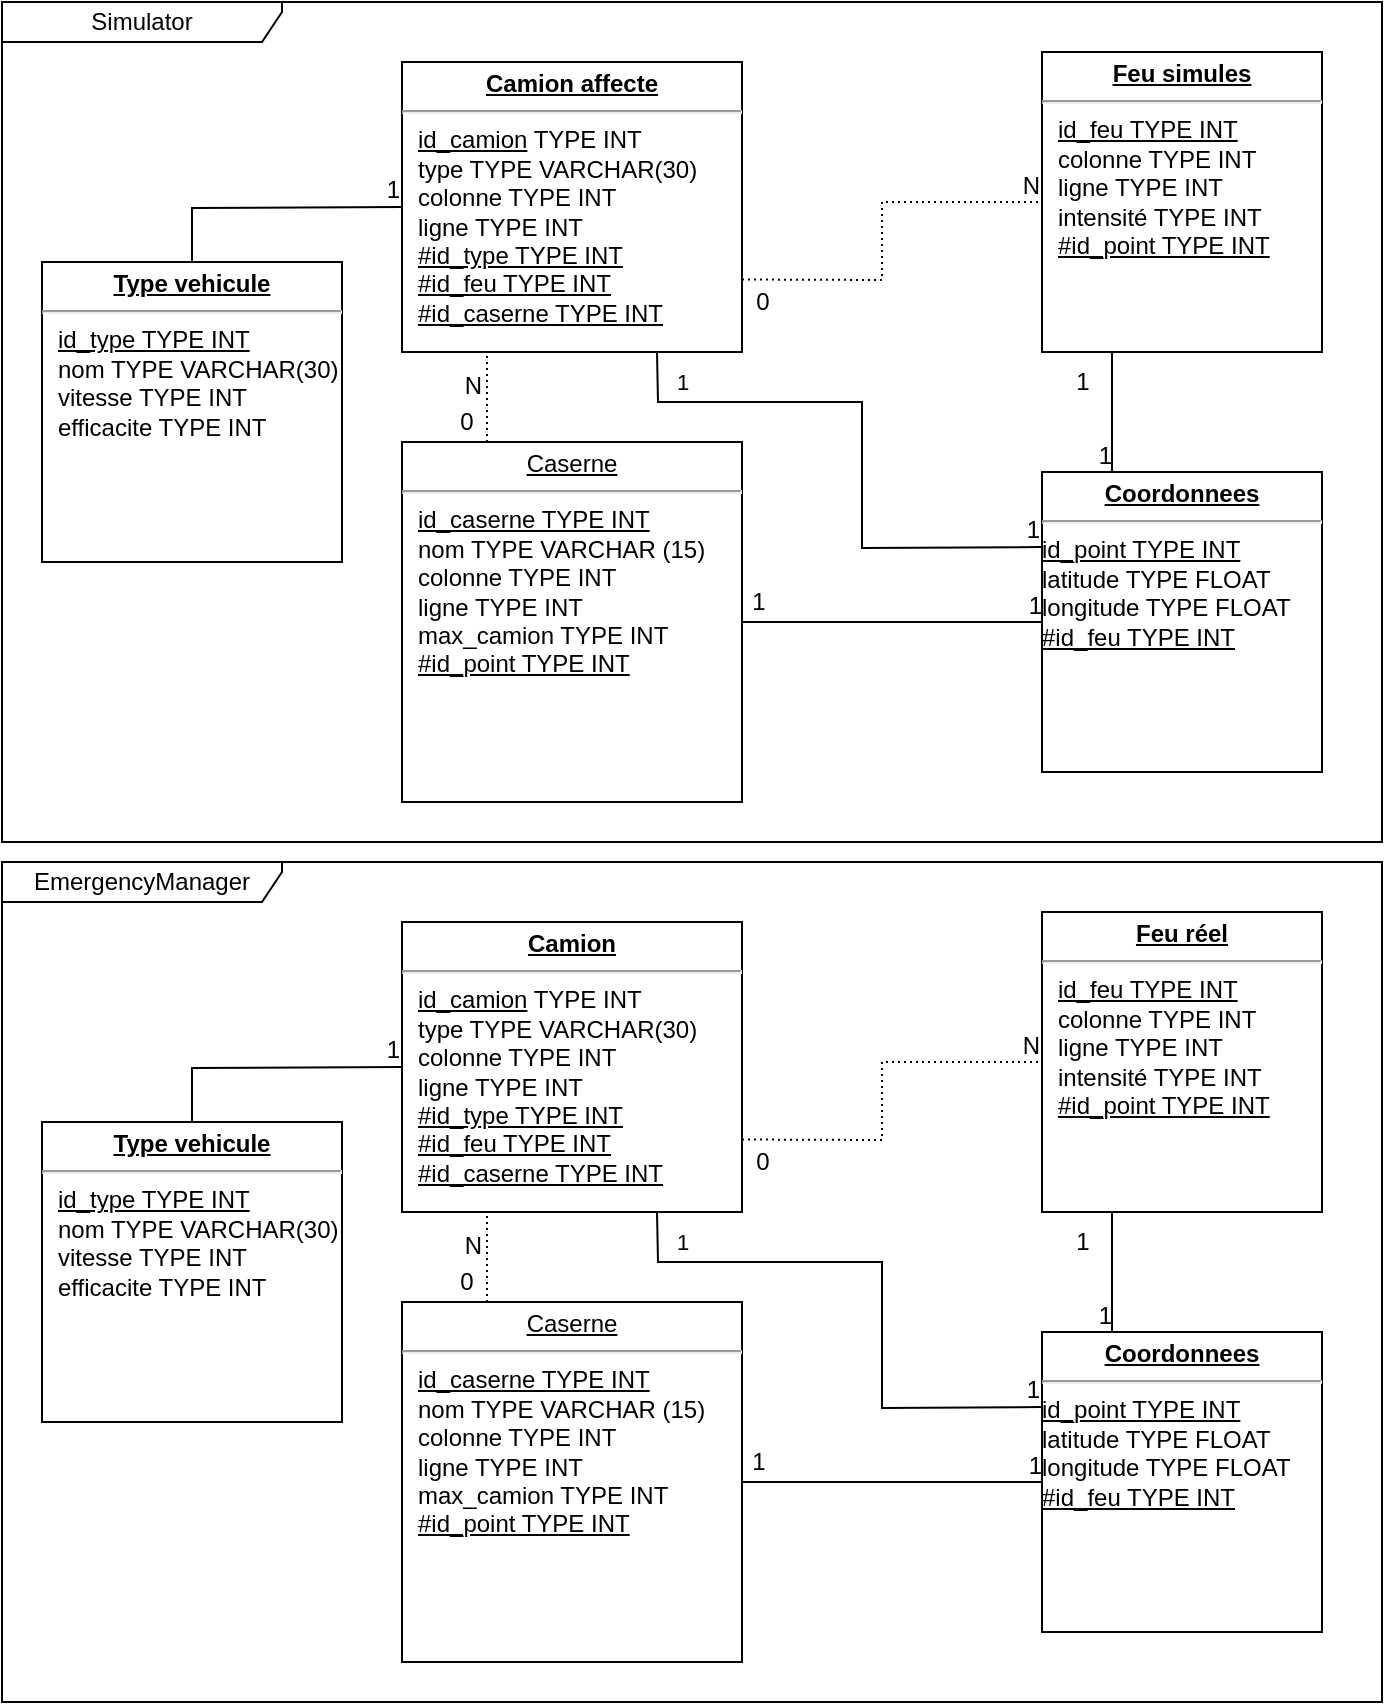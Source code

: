 <mxfile version="12.3.6" type="device" pages="1"><diagram name="Page-1" id="a7904f86-f2b4-8e86-fa97-74104820619b"><mxGraphModel dx="868" dy="457" grid="1" gridSize="10" guides="1" tooltips="1" connect="1" arrows="1" fold="1" page="1" pageScale="1" pageWidth="1100" pageHeight="850" background="#ffffff" math="0" shadow="0"><root><mxCell id="0"/><mxCell id="1" parent="0"/><mxCell id="psJKhmAI5H6ZOcK-ligz-28" value="EmergencyManager" style="shape=umlFrame;whiteSpace=wrap;html=1;width=140;height=20;" vertex="1" parent="1"><mxGeometry x="120" y="440" width="690" height="420" as="geometry"/></mxCell><mxCell id="psJKhmAI5H6ZOcK-ligz-17" value="&lt;p style=&quot;margin: 0px ; margin-top: 4px ; text-align: center ; text-decoration: underline&quot;&gt;&lt;b&gt;Camion&lt;/b&gt;&lt;/p&gt;&lt;hr&gt;&lt;p style=&quot;margin: 0px ; margin-left: 8px&quot;&gt;&lt;u&gt;id_camion&lt;/u&gt; TYPE INT&lt;br&gt;&lt;/p&gt;&lt;p style=&quot;margin: 0px ; margin-left: 8px&quot;&gt;type TYPE VARCHAR(30)&lt;/p&gt;&lt;p style=&quot;margin: 0px ; margin-left: 8px&quot;&gt;colonne TYPE INT&lt;/p&gt;&lt;p style=&quot;margin: 0px ; margin-left: 8px&quot;&gt;ligne TYPE INT&lt;/p&gt;&lt;p style=&quot;margin: 0px ; margin-left: 8px&quot;&gt;&lt;u&gt;#id_type TYPE INT&lt;/u&gt;&lt;br&gt;&lt;/p&gt;&lt;p style=&quot;margin: 0px ; margin-left: 8px&quot;&gt;&lt;u&gt;#id_feu TYPE INT&lt;/u&gt;&lt;/p&gt;&lt;p style=&quot;margin: 0px ; margin-left: 8px&quot;&gt;&lt;u&gt;#id_caserne TYPE INT&lt;/u&gt;&lt;br&gt;&lt;/p&gt;&lt;p style=&quot;margin: 0px ; margin-left: 8px&quot;&gt;&lt;br&gt;&lt;/p&gt;" style="verticalAlign=top;align=left;overflow=fill;fontSize=12;fontFamily=Helvetica;html=1;rounded=0;shadow=0;comic=0;labelBackgroundColor=none;strokeWidth=1" vertex="1" parent="1"><mxGeometry x="320" y="470" width="170" height="145" as="geometry"/></mxCell><mxCell id="psJKhmAI5H6ZOcK-ligz-18" value="&lt;p style=&quot;margin: 0px ; margin-top: 4px ; text-align: center ; text-decoration: underline&quot;&gt;Caserne&lt;br&gt;&lt;/p&gt;&lt;hr&gt;&lt;p style=&quot;margin: 0px ; margin-left: 8px&quot;&gt;&lt;u&gt;id_caserne TYPE INT&lt;/u&gt;&lt;/p&gt;&lt;p style=&quot;margin: 0px ; margin-left: 8px&quot;&gt;nom TYPE VARCHAR (15)&lt;/p&gt;&lt;p style=&quot;margin: 0px ; margin-left: 8px&quot;&gt;colonne TYPE INT&lt;/p&gt;&lt;p style=&quot;margin: 0px ; margin-left: 8px&quot;&gt;ligne TYPE INT&lt;/p&gt;&lt;p style=&quot;margin: 0px ; margin-left: 8px&quot;&gt;max_camion TYPE INT&lt;br&gt;&lt;/p&gt;&lt;p style=&quot;margin: 0px ; margin-left: 8px&quot;&gt;&lt;u&gt;#id_point TYPE INT&lt;/u&gt;&lt;br&gt;&lt;u&gt;&lt;/u&gt;&lt;/p&gt;&lt;p style=&quot;margin: 0px ; margin-left: 8px&quot;&gt;&lt;u&gt;&lt;/u&gt;&lt;br&gt;&lt;/p&gt;" style="verticalAlign=top;align=left;overflow=fill;fontSize=12;fontFamily=Helvetica;html=1;rounded=0;shadow=0;comic=0;labelBackgroundColor=none;strokeWidth=1" vertex="1" parent="1"><mxGeometry x="320" y="660" width="170" height="180" as="geometry"/></mxCell><mxCell id="psJKhmAI5H6ZOcK-ligz-19" value="&lt;p style=&quot;margin: 0px ; margin-top: 4px ; text-align: center ; text-decoration: underline&quot;&gt;&lt;b&gt;Feu réel&lt;/b&gt;&lt;br&gt;&lt;/p&gt;&lt;hr&gt;&lt;p style=&quot;margin: 0px ; margin-left: 8px&quot;&gt;&lt;u&gt;id_feu TYPE INT&lt;/u&gt;&lt;br&gt;&lt;/p&gt;&lt;p style=&quot;margin: 0px ; margin-left: 8px&quot;&gt;colonne TYPE INT&lt;/p&gt;&lt;p style=&quot;margin: 0px ; margin-left: 8px&quot;&gt;ligne TYPE INT&lt;/p&gt;&lt;p style=&quot;margin: 0px ; margin-left: 8px&quot;&gt;intensité TYPE INT&lt;/p&gt;&lt;p style=&quot;margin: 0px ; margin-left: 8px&quot;&gt;&lt;u&gt;#id_point TYPE INT&lt;/u&gt;&lt;br&gt;&lt;/p&gt;" style="verticalAlign=top;align=left;overflow=fill;fontSize=12;fontFamily=Helvetica;html=1;rounded=0;shadow=0;comic=0;labelBackgroundColor=none;strokeWidth=1" vertex="1" parent="1"><mxGeometry x="640" y="465" width="140" height="150" as="geometry"/></mxCell><mxCell id="psJKhmAI5H6ZOcK-ligz-20" value="&lt;p style=&quot;margin: 0px ; margin-top: 4px ; text-align: center ; text-decoration: underline&quot;&gt;&lt;b&gt;Coordonnees&lt;/b&gt;&lt;br&gt;&lt;/p&gt;&lt;hr&gt;&lt;div&gt;&lt;u&gt;id_point TYPE INT&lt;/u&gt;&lt;/div&gt;&lt;div&gt;latitude TYPE FLOAT&lt;/div&gt;&lt;div&gt;longitude TYPE FLOAT&lt;/div&gt;&lt;div&gt;&lt;u&gt;#id_feu TYPE INT&lt;br&gt;&lt;/u&gt;&lt;/div&gt;&lt;div&gt;&lt;br&gt;&lt;/div&gt;" style="verticalAlign=top;align=left;overflow=fill;fontSize=12;fontFamily=Helvetica;html=1;rounded=0;shadow=0;comic=0;labelBackgroundColor=none;strokeWidth=1" vertex="1" parent="1"><mxGeometry x="640" y="675" width="140" height="150" as="geometry"/></mxCell><mxCell id="psJKhmAI5H6ZOcK-ligz-36" value="" style="endArrow=none;html=1;rounded=0;entryX=0.25;entryY=0;entryDx=0;entryDy=0;exitX=0.25;exitY=1;exitDx=0;exitDy=0;" edge="1" parent="1" source="psJKhmAI5H6ZOcK-ligz-19" target="psJKhmAI5H6ZOcK-ligz-20"><mxGeometry relative="1" as="geometry"><mxPoint x="670" y="630" as="sourcePoint"/><mxPoint x="730" y="640" as="targetPoint"/></mxGeometry></mxCell><mxCell id="psJKhmAI5H6ZOcK-ligz-37" value="1" style="resizable=0;html=1;align=right;verticalAlign=bottom;" connectable="0" vertex="1" parent="psJKhmAI5H6ZOcK-ligz-36"><mxGeometry x="1" relative="1" as="geometry"/></mxCell><mxCell id="psJKhmAI5H6ZOcK-ligz-38" value="1" style="text;html=1;align=center;verticalAlign=middle;resizable=0;points=[];;labelBackgroundColor=#ffffff;" vertex="1" connectable="0" parent="psJKhmAI5H6ZOcK-ligz-36"><mxGeometry x="-0.507" y="1" relative="1" as="geometry"><mxPoint x="-16" as="offset"/></mxGeometry></mxCell><mxCell id="psJKhmAI5H6ZOcK-ligz-41" value="" style="endArrow=none;html=1;rounded=0;exitX=1;exitY=0.5;exitDx=0;exitDy=0;entryX=0;entryY=0.5;entryDx=0;entryDy=0;" edge="1" parent="1" source="psJKhmAI5H6ZOcK-ligz-18" target="psJKhmAI5H6ZOcK-ligz-20"><mxGeometry relative="1" as="geometry"><mxPoint x="481" y="740" as="sourcePoint"/><mxPoint x="640" y="740" as="targetPoint"/></mxGeometry></mxCell><mxCell id="psJKhmAI5H6ZOcK-ligz-42" value="1" style="resizable=0;html=1;align=right;verticalAlign=bottom;" connectable="0" vertex="1" parent="psJKhmAI5H6ZOcK-ligz-41"><mxGeometry x="1" relative="1" as="geometry"/></mxCell><mxCell id="psJKhmAI5H6ZOcK-ligz-43" value="1" style="text;html=1;align=center;verticalAlign=middle;resizable=0;points=[];;labelBackgroundColor=#ffffff;" vertex="1" connectable="0" parent="psJKhmAI5H6ZOcK-ligz-41"><mxGeometry x="-0.838" y="-2" relative="1" as="geometry"><mxPoint x="-4" y="-12" as="offset"/></mxGeometry></mxCell><mxCell id="psJKhmAI5H6ZOcK-ligz-44" value="" style="endArrow=none;html=1;rounded=0;dashed=1;dashPattern=1 2;exitX=0.25;exitY=0;exitDx=0;exitDy=0;entryX=0.25;entryY=1;entryDx=0;entryDy=0;" edge="1" parent="1" source="psJKhmAI5H6ZOcK-ligz-18" target="psJKhmAI5H6ZOcK-ligz-17"><mxGeometry relative="1" as="geometry"><mxPoint x="350" y="640" as="sourcePoint"/><mxPoint x="510" y="640" as="targetPoint"/></mxGeometry></mxCell><mxCell id="psJKhmAI5H6ZOcK-ligz-45" value="N" style="resizable=0;html=1;align=right;verticalAlign=bottom;" connectable="0" vertex="1" parent="psJKhmAI5H6ZOcK-ligz-44"><mxGeometry x="1" relative="1" as="geometry"><mxPoint x="-2.5" y="25" as="offset"/></mxGeometry></mxCell><mxCell id="psJKhmAI5H6ZOcK-ligz-46" value="0" style="text;html=1;align=center;verticalAlign=middle;resizable=0;points=[];;labelBackgroundColor=#ffffff;" vertex="1" connectable="0" parent="psJKhmAI5H6ZOcK-ligz-44"><mxGeometry x="-0.421" relative="1" as="geometry"><mxPoint x="-10.5" y="3" as="offset"/></mxGeometry></mxCell><mxCell id="psJKhmAI5H6ZOcK-ligz-47" value="" style="endArrow=none;html=1;rounded=0;dashed=1;dashPattern=1 2;exitX=1;exitY=0.75;exitDx=0;exitDy=0;entryX=0;entryY=0.5;entryDx=0;entryDy=0;" edge="1" parent="1" source="psJKhmAI5H6ZOcK-ligz-17" target="psJKhmAI5H6ZOcK-ligz-19"><mxGeometry relative="1" as="geometry"><mxPoint x="520" y="550" as="sourcePoint"/><mxPoint x="680" y="550" as="targetPoint"/><Array as="points"><mxPoint x="560" y="579"/><mxPoint x="560" y="540"/></Array></mxGeometry></mxCell><mxCell id="psJKhmAI5H6ZOcK-ligz-48" value="N" style="resizable=0;html=1;align=right;verticalAlign=bottom;" connectable="0" vertex="1" parent="psJKhmAI5H6ZOcK-ligz-47"><mxGeometry x="1" relative="1" as="geometry"/></mxCell><mxCell id="psJKhmAI5H6ZOcK-ligz-49" value="0" style="text;html=1;align=center;verticalAlign=middle;resizable=0;points=[];;labelBackgroundColor=#ffffff;" vertex="1" connectable="0" parent="psJKhmAI5H6ZOcK-ligz-47"><mxGeometry x="-0.905" y="-2" relative="1" as="geometry"><mxPoint x="1" y="9" as="offset"/></mxGeometry></mxCell><mxCell id="psJKhmAI5H6ZOcK-ligz-50" value="&lt;p style=&quot;margin: 0px ; margin-top: 4px ; text-align: center ; text-decoration: underline&quot;&gt;&lt;b&gt;Type vehicule&lt;/b&gt;&lt;br&gt;&lt;/p&gt;&lt;hr&gt;&lt;p style=&quot;margin: 0px ; margin-left: 8px&quot;&gt;&lt;u&gt;id_type TYPE INT&lt;/u&gt;&lt;br&gt;&lt;/p&gt;&lt;p style=&quot;margin: 0px ; margin-left: 8px&quot;&gt;nom TYPE VARCHAR(30)&lt;br&gt;&lt;/p&gt;&lt;p style=&quot;margin: 0px ; margin-left: 8px&quot;&gt;vitesse TYPE INT&lt;/p&gt;&lt;p style=&quot;margin: 0px ; margin-left: 8px&quot;&gt;efficacite TYPE INT&lt;br&gt;&lt;/p&gt;" style="verticalAlign=top;align=left;overflow=fill;fontSize=12;fontFamily=Helvetica;html=1;rounded=0;shadow=0;comic=0;labelBackgroundColor=none;strokeWidth=1" vertex="1" parent="1"><mxGeometry x="140" y="570" width="150" height="150" as="geometry"/></mxCell><mxCell id="psJKhmAI5H6ZOcK-ligz-51" value="" style="endArrow=none;html=1;rounded=0;entryX=0;entryY=0.5;entryDx=0;entryDy=0;exitX=0.5;exitY=0;exitDx=0;exitDy=0;" edge="1" parent="1" source="psJKhmAI5H6ZOcK-ligz-50" target="psJKhmAI5H6ZOcK-ligz-17"><mxGeometry relative="1" as="geometry"><mxPoint x="180" y="520" as="sourcePoint"/><mxPoint x="340" y="520" as="targetPoint"/><Array as="points"><mxPoint x="215" y="543"/></Array></mxGeometry></mxCell><mxCell id="psJKhmAI5H6ZOcK-ligz-52" value="1" style="resizable=0;html=1;align=right;verticalAlign=bottom;" connectable="0" vertex="1" parent="psJKhmAI5H6ZOcK-ligz-51"><mxGeometry x="1" relative="1" as="geometry"/></mxCell><mxCell id="psJKhmAI5H6ZOcK-ligz-53" value="Simulator" style="shape=umlFrame;whiteSpace=wrap;html=1;width=140;height=20;" vertex="1" parent="1"><mxGeometry x="120" y="10" width="690" height="420" as="geometry"/></mxCell><mxCell id="psJKhmAI5H6ZOcK-ligz-54" value="&lt;p style=&quot;margin: 0px ; margin-top: 4px ; text-align: center ; text-decoration: underline&quot;&gt;&lt;b&gt;Camion affecte&lt;br&gt;&lt;/b&gt;&lt;/p&gt;&lt;hr&gt;&lt;p style=&quot;margin: 0px ; margin-left: 8px&quot;&gt;&lt;u&gt;id_camion&lt;/u&gt; TYPE INT&lt;br&gt;&lt;/p&gt;&lt;p style=&quot;margin: 0px ; margin-left: 8px&quot;&gt;type TYPE VARCHAR(30)&lt;/p&gt;&lt;p style=&quot;margin: 0px ; margin-left: 8px&quot;&gt;colonne TYPE INT&lt;/p&gt;&lt;p style=&quot;margin: 0px ; margin-left: 8px&quot;&gt;ligne TYPE INT&lt;/p&gt;&lt;p style=&quot;margin: 0px ; margin-left: 8px&quot;&gt;&lt;u&gt;#id_type TYPE INT&lt;/u&gt;&lt;br&gt;&lt;/p&gt;&lt;p style=&quot;margin: 0px ; margin-left: 8px&quot;&gt;&lt;u&gt;#id_feu TYPE INT&lt;/u&gt;&lt;/p&gt;&lt;p style=&quot;margin: 0px ; margin-left: 8px&quot;&gt;&lt;u&gt;#id_caserne TYPE INT&lt;/u&gt;&lt;br&gt;&lt;/p&gt;&lt;p style=&quot;margin: 0px ; margin-left: 8px&quot;&gt;&lt;br&gt;&lt;/p&gt;" style="verticalAlign=top;align=left;overflow=fill;fontSize=12;fontFamily=Helvetica;html=1;rounded=0;shadow=0;comic=0;labelBackgroundColor=none;strokeWidth=1" vertex="1" parent="1"><mxGeometry x="320" y="40" width="170" height="145" as="geometry"/></mxCell><mxCell id="psJKhmAI5H6ZOcK-ligz-55" value="&lt;p style=&quot;margin: 0px ; margin-top: 4px ; text-align: center ; text-decoration: underline&quot;&gt;Caserne&lt;br&gt;&lt;/p&gt;&lt;hr&gt;&lt;p style=&quot;margin: 0px ; margin-left: 8px&quot;&gt;&lt;u&gt;id_caserne TYPE INT&lt;/u&gt;&lt;/p&gt;&lt;p style=&quot;margin: 0px ; margin-left: 8px&quot;&gt;nom TYPE VARCHAR (15)&lt;/p&gt;&lt;p style=&quot;margin: 0px ; margin-left: 8px&quot;&gt;colonne TYPE INT&lt;/p&gt;&lt;p style=&quot;margin: 0px ; margin-left: 8px&quot;&gt;ligne TYPE INT&lt;/p&gt;&lt;p style=&quot;margin: 0px ; margin-left: 8px&quot;&gt;max_camion TYPE INT&lt;br&gt;&lt;/p&gt;&lt;p style=&quot;margin: 0px ; margin-left: 8px&quot;&gt;&lt;u&gt;#id_point TYPE INT&lt;/u&gt;&lt;br&gt;&lt;u&gt;&lt;/u&gt;&lt;/p&gt;&lt;p style=&quot;margin: 0px ; margin-left: 8px&quot;&gt;&lt;u&gt;&lt;/u&gt;&lt;br&gt;&lt;/p&gt;" style="verticalAlign=top;align=left;overflow=fill;fontSize=12;fontFamily=Helvetica;html=1;rounded=0;shadow=0;comic=0;labelBackgroundColor=none;strokeWidth=1" vertex="1" parent="1"><mxGeometry x="320" y="230" width="170" height="180" as="geometry"/></mxCell><mxCell id="psJKhmAI5H6ZOcK-ligz-56" value="&lt;p style=&quot;margin: 0px ; margin-top: 4px ; text-align: center ; text-decoration: underline&quot;&gt;&lt;b&gt;Feu simules&lt;/b&gt;&lt;br&gt;&lt;/p&gt;&lt;hr&gt;&lt;p style=&quot;margin: 0px ; margin-left: 8px&quot;&gt;&lt;u&gt;id_feu TYPE INT&lt;/u&gt;&lt;br&gt;&lt;/p&gt;&lt;p style=&quot;margin: 0px ; margin-left: 8px&quot;&gt;colonne TYPE INT&lt;/p&gt;&lt;p style=&quot;margin: 0px ; margin-left: 8px&quot;&gt;ligne TYPE INT&lt;/p&gt;&lt;p style=&quot;margin: 0px ; margin-left: 8px&quot;&gt;intensité TYPE INT&lt;/p&gt;&lt;p style=&quot;margin: 0px ; margin-left: 8px&quot;&gt;&lt;u&gt;#id_point TYPE INT&lt;/u&gt;&lt;br&gt;&lt;/p&gt;" style="verticalAlign=top;align=left;overflow=fill;fontSize=12;fontFamily=Helvetica;html=1;rounded=0;shadow=0;comic=0;labelBackgroundColor=none;strokeWidth=1" vertex="1" parent="1"><mxGeometry x="640" y="35" width="140" height="150" as="geometry"/></mxCell><mxCell id="psJKhmAI5H6ZOcK-ligz-57" value="&lt;p style=&quot;margin: 0px ; margin-top: 4px ; text-align: center ; text-decoration: underline&quot;&gt;&lt;b&gt;Coordonnees&lt;/b&gt;&lt;br&gt;&lt;/p&gt;&lt;hr&gt;&lt;div&gt;&lt;u&gt;id_point TYPE INT&lt;/u&gt;&lt;/div&gt;&lt;div&gt;latitude TYPE FLOAT&lt;/div&gt;&lt;div&gt;longitude TYPE FLOAT&lt;/div&gt;&lt;div&gt;&lt;u&gt;#id_feu TYPE INT&lt;br&gt;&lt;/u&gt;&lt;/div&gt;&lt;div&gt;&lt;br&gt;&lt;/div&gt;" style="verticalAlign=top;align=left;overflow=fill;fontSize=12;fontFamily=Helvetica;html=1;rounded=0;shadow=0;comic=0;labelBackgroundColor=none;strokeWidth=1" vertex="1" parent="1"><mxGeometry x="640" y="245" width="140" height="150" as="geometry"/></mxCell><mxCell id="psJKhmAI5H6ZOcK-ligz-58" value="" style="endArrow=none;html=1;rounded=0;entryX=0.25;entryY=0;entryDx=0;entryDy=0;exitX=0.25;exitY=1;exitDx=0;exitDy=0;" edge="1" parent="1" source="psJKhmAI5H6ZOcK-ligz-56" target="psJKhmAI5H6ZOcK-ligz-57"><mxGeometry relative="1" as="geometry"><mxPoint x="670" y="200" as="sourcePoint"/><mxPoint x="730" y="210" as="targetPoint"/></mxGeometry></mxCell><mxCell id="psJKhmAI5H6ZOcK-ligz-59" value="1" style="resizable=0;html=1;align=right;verticalAlign=bottom;" connectable="0" vertex="1" parent="psJKhmAI5H6ZOcK-ligz-58"><mxGeometry x="1" relative="1" as="geometry"/></mxCell><mxCell id="psJKhmAI5H6ZOcK-ligz-60" value="1" style="text;html=1;align=center;verticalAlign=middle;resizable=0;points=[];;labelBackgroundColor=#ffffff;" vertex="1" connectable="0" parent="psJKhmAI5H6ZOcK-ligz-58"><mxGeometry x="-0.507" y="1" relative="1" as="geometry"><mxPoint x="-16" as="offset"/></mxGeometry></mxCell><mxCell id="psJKhmAI5H6ZOcK-ligz-61" value="" style="endArrow=none;html=1;rounded=0;exitX=1;exitY=0.5;exitDx=0;exitDy=0;entryX=0;entryY=0.5;entryDx=0;entryDy=0;" edge="1" parent="1" source="psJKhmAI5H6ZOcK-ligz-55" target="psJKhmAI5H6ZOcK-ligz-57"><mxGeometry relative="1" as="geometry"><mxPoint x="481" y="310" as="sourcePoint"/><mxPoint x="640" y="310" as="targetPoint"/></mxGeometry></mxCell><mxCell id="psJKhmAI5H6ZOcK-ligz-62" value="1" style="resizable=0;html=1;align=right;verticalAlign=bottom;" connectable="0" vertex="1" parent="psJKhmAI5H6ZOcK-ligz-61"><mxGeometry x="1" relative="1" as="geometry"/></mxCell><mxCell id="psJKhmAI5H6ZOcK-ligz-63" value="1" style="text;html=1;align=center;verticalAlign=middle;resizable=0;points=[];;labelBackgroundColor=#ffffff;" vertex="1" connectable="0" parent="psJKhmAI5H6ZOcK-ligz-61"><mxGeometry x="-0.838" y="-2" relative="1" as="geometry"><mxPoint x="-4" y="-12" as="offset"/></mxGeometry></mxCell><mxCell id="psJKhmAI5H6ZOcK-ligz-64" value="" style="endArrow=none;html=1;rounded=0;dashed=1;dashPattern=1 2;exitX=0.25;exitY=0;exitDx=0;exitDy=0;entryX=0.25;entryY=1;entryDx=0;entryDy=0;" edge="1" parent="1" source="psJKhmAI5H6ZOcK-ligz-55" target="psJKhmAI5H6ZOcK-ligz-54"><mxGeometry relative="1" as="geometry"><mxPoint x="350" y="210" as="sourcePoint"/><mxPoint x="510" y="210" as="targetPoint"/></mxGeometry></mxCell><mxCell id="psJKhmAI5H6ZOcK-ligz-65" value="N" style="resizable=0;html=1;align=right;verticalAlign=bottom;" connectable="0" vertex="1" parent="psJKhmAI5H6ZOcK-ligz-64"><mxGeometry x="1" relative="1" as="geometry"><mxPoint x="-2.5" y="25" as="offset"/></mxGeometry></mxCell><mxCell id="psJKhmAI5H6ZOcK-ligz-66" value="0" style="text;html=1;align=center;verticalAlign=middle;resizable=0;points=[];;labelBackgroundColor=#ffffff;" vertex="1" connectable="0" parent="psJKhmAI5H6ZOcK-ligz-64"><mxGeometry x="-0.421" relative="1" as="geometry"><mxPoint x="-10.5" y="3" as="offset"/></mxGeometry></mxCell><mxCell id="psJKhmAI5H6ZOcK-ligz-67" value="" style="endArrow=none;html=1;rounded=0;dashed=1;dashPattern=1 2;exitX=1;exitY=0.75;exitDx=0;exitDy=0;entryX=0;entryY=0.5;entryDx=0;entryDy=0;" edge="1" parent="1" source="psJKhmAI5H6ZOcK-ligz-54" target="psJKhmAI5H6ZOcK-ligz-56"><mxGeometry relative="1" as="geometry"><mxPoint x="520" y="120" as="sourcePoint"/><mxPoint x="680" y="120" as="targetPoint"/><Array as="points"><mxPoint x="560" y="149"/><mxPoint x="560" y="110"/></Array></mxGeometry></mxCell><mxCell id="psJKhmAI5H6ZOcK-ligz-68" value="N" style="resizable=0;html=1;align=right;verticalAlign=bottom;" connectable="0" vertex="1" parent="psJKhmAI5H6ZOcK-ligz-67"><mxGeometry x="1" relative="1" as="geometry"/></mxCell><mxCell id="psJKhmAI5H6ZOcK-ligz-69" value="0" style="text;html=1;align=center;verticalAlign=middle;resizable=0;points=[];;labelBackgroundColor=#ffffff;" vertex="1" connectable="0" parent="psJKhmAI5H6ZOcK-ligz-67"><mxGeometry x="-0.905" y="-2" relative="1" as="geometry"><mxPoint x="1" y="9" as="offset"/></mxGeometry></mxCell><mxCell id="psJKhmAI5H6ZOcK-ligz-70" value="&lt;p style=&quot;margin: 0px ; margin-top: 4px ; text-align: center ; text-decoration: underline&quot;&gt;&lt;b&gt;Type vehicule&lt;/b&gt;&lt;br&gt;&lt;/p&gt;&lt;hr&gt;&lt;p style=&quot;margin: 0px ; margin-left: 8px&quot;&gt;&lt;u&gt;id_type TYPE INT&lt;/u&gt;&lt;br&gt;&lt;/p&gt;&lt;p style=&quot;margin: 0px ; margin-left: 8px&quot;&gt;nom TYPE VARCHAR(30)&lt;br&gt;&lt;/p&gt;&lt;p style=&quot;margin: 0px ; margin-left: 8px&quot;&gt;vitesse TYPE INT&lt;/p&gt;&lt;p style=&quot;margin: 0px ; margin-left: 8px&quot;&gt;efficacite TYPE INT&lt;br&gt;&lt;/p&gt;" style="verticalAlign=top;align=left;overflow=fill;fontSize=12;fontFamily=Helvetica;html=1;rounded=0;shadow=0;comic=0;labelBackgroundColor=none;strokeWidth=1" vertex="1" parent="1"><mxGeometry x="140" y="140" width="150" height="150" as="geometry"/></mxCell><mxCell id="psJKhmAI5H6ZOcK-ligz-71" value="" style="endArrow=none;html=1;rounded=0;entryX=0;entryY=0.5;entryDx=0;entryDy=0;exitX=0.5;exitY=0;exitDx=0;exitDy=0;exitPerimeter=0;" edge="1" parent="1" source="psJKhmAI5H6ZOcK-ligz-70" target="psJKhmAI5H6ZOcK-ligz-54"><mxGeometry relative="1" as="geometry"><mxPoint x="215" y="140" as="sourcePoint"/><mxPoint x="340" y="90" as="targetPoint"/><Array as="points"><mxPoint x="215" y="113"/></Array></mxGeometry></mxCell><mxCell id="psJKhmAI5H6ZOcK-ligz-72" value="1" style="resizable=0;html=1;align=right;verticalAlign=bottom;" connectable="0" vertex="1" parent="psJKhmAI5H6ZOcK-ligz-71"><mxGeometry x="1" relative="1" as="geometry"/></mxCell><mxCell id="psJKhmAI5H6ZOcK-ligz-73" value="1" style="endArrow=none;html=1;rounded=0;exitX=0.75;exitY=1;exitDx=0;exitDy=0;entryX=0;entryY=0.25;entryDx=0;entryDy=0;" edge="1" parent="1" source="psJKhmAI5H6ZOcK-ligz-17" target="psJKhmAI5H6ZOcK-ligz-20"><mxGeometry x="-0.745" y="10" relative="1" as="geometry"><mxPoint x="500" y="650" as="sourcePoint"/><mxPoint x="660" y="650" as="targetPoint"/><Array as="points"><mxPoint x="448" y="640"/><mxPoint x="560" y="640"/><mxPoint x="560" y="713"/></Array><mxPoint as="offset"/></mxGeometry></mxCell><mxCell id="psJKhmAI5H6ZOcK-ligz-74" value="1" style="resizable=0;html=1;align=right;verticalAlign=bottom;" connectable="0" vertex="1" parent="psJKhmAI5H6ZOcK-ligz-73"><mxGeometry x="1" relative="1" as="geometry"/></mxCell><mxCell id="psJKhmAI5H6ZOcK-ligz-75" value="1" style="endArrow=none;html=1;rounded=0;exitX=0.75;exitY=1;exitDx=0;exitDy=0;entryX=0;entryY=0.25;entryDx=0;entryDy=0;" edge="1" parent="1" source="psJKhmAI5H6ZOcK-ligz-54" target="psJKhmAI5H6ZOcK-ligz-57"><mxGeometry x="-0.745" y="10" relative="1" as="geometry"><mxPoint x="500" y="200" as="sourcePoint"/><mxPoint x="660" y="200" as="targetPoint"/><Array as="points"><mxPoint x="448" y="210"/><mxPoint x="550" y="210"/><mxPoint x="550" y="283"/></Array><mxPoint as="offset"/></mxGeometry></mxCell><mxCell id="psJKhmAI5H6ZOcK-ligz-76" value="1" style="resizable=0;html=1;align=right;verticalAlign=bottom;" connectable="0" vertex="1" parent="psJKhmAI5H6ZOcK-ligz-75"><mxGeometry x="1" relative="1" as="geometry"/></mxCell></root></mxGraphModel></diagram></mxfile>